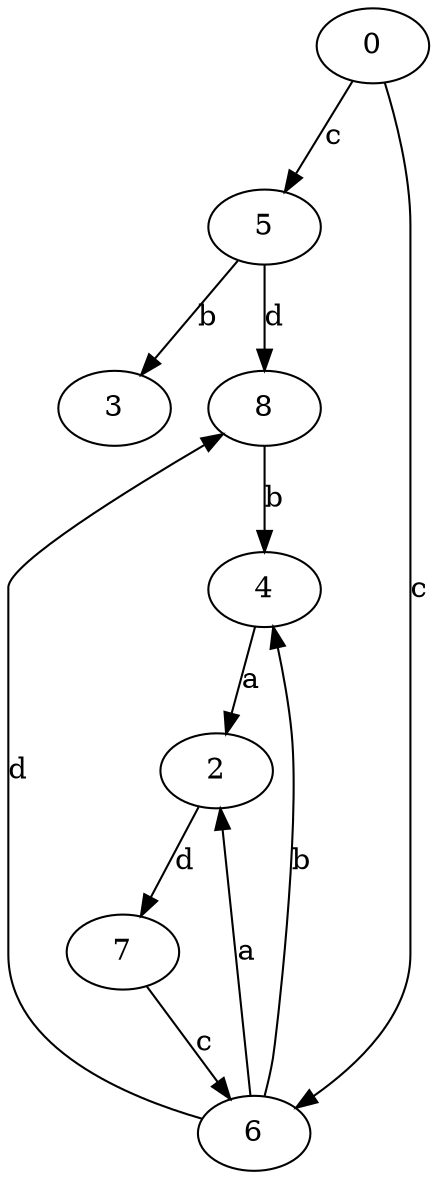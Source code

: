 strict digraph  {
0;
2;
3;
4;
5;
6;
7;
8;
0 -> 5  [label=c];
0 -> 6  [label=c];
2 -> 7  [label=d];
4 -> 2  [label=a];
5 -> 3  [label=b];
5 -> 8  [label=d];
6 -> 2  [label=a];
6 -> 4  [label=b];
6 -> 8  [label=d];
7 -> 6  [label=c];
8 -> 4  [label=b];
}
